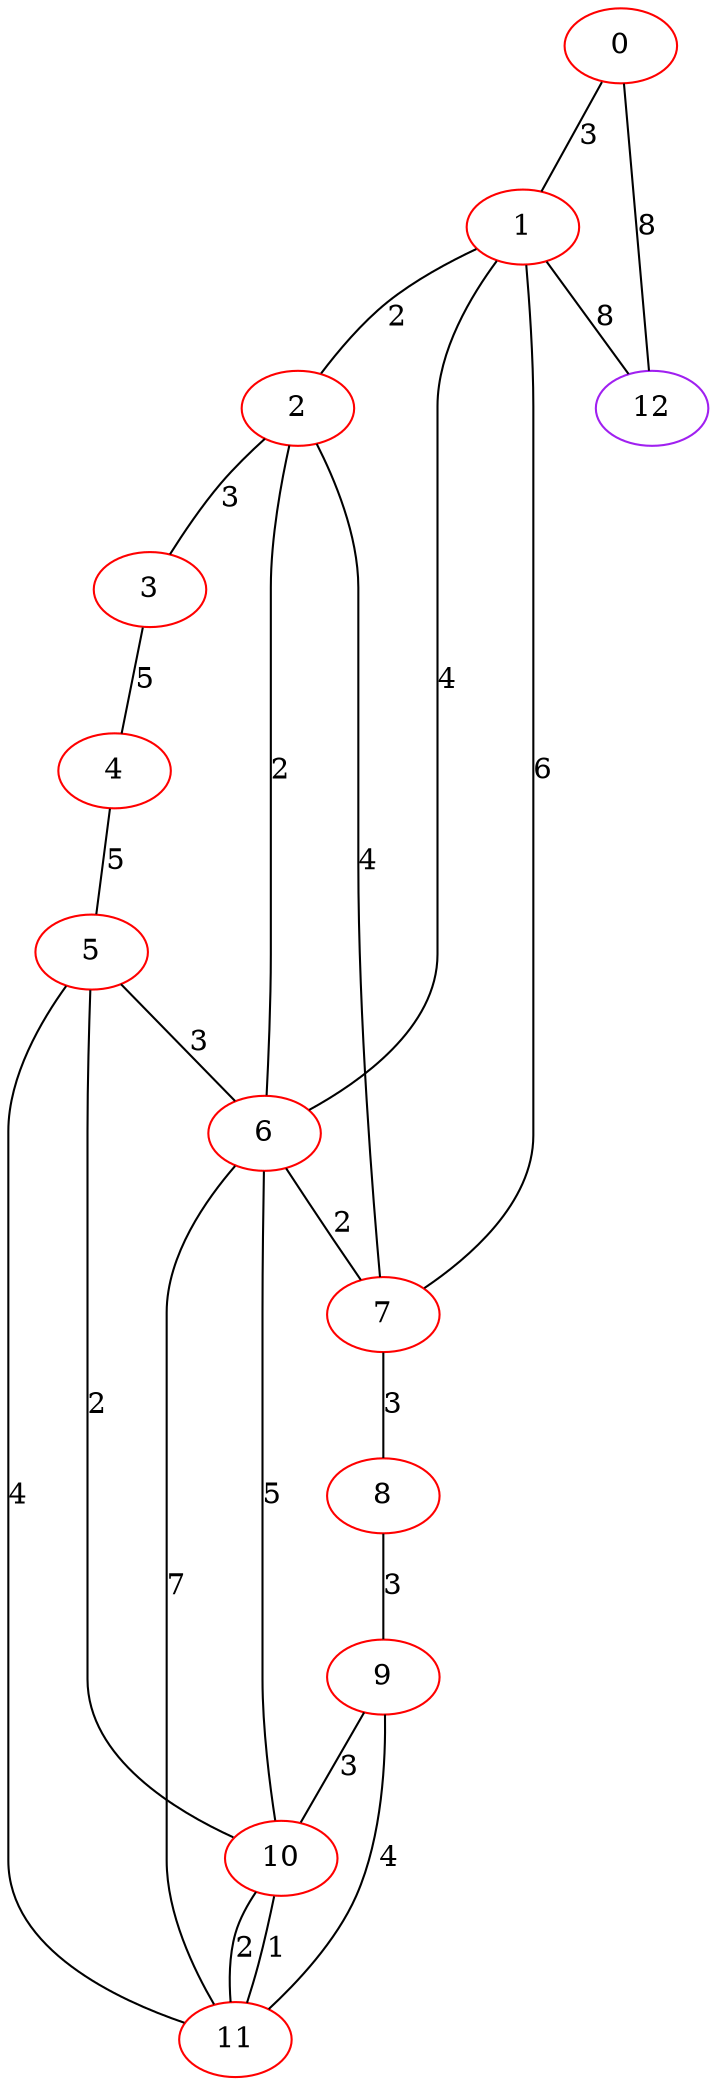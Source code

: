 graph "" {
0 [color=red, weight=1];
1 [color=red, weight=1];
2 [color=red, weight=1];
3 [color=red, weight=1];
4 [color=red, weight=1];
5 [color=red, weight=1];
6 [color=red, weight=1];
7 [color=red, weight=1];
8 [color=red, weight=1];
9 [color=red, weight=1];
10 [color=red, weight=1];
11 [color=red, weight=1];
12 [color=purple, weight=4];
0 -- 1  [key=0, label=3];
0 -- 12  [key=0, label=8];
1 -- 2  [key=0, label=2];
1 -- 12  [key=0, label=8];
1 -- 6  [key=0, label=4];
1 -- 7  [key=0, label=6];
2 -- 3  [key=0, label=3];
2 -- 6  [key=0, label=2];
2 -- 7  [key=0, label=4];
3 -- 4  [key=0, label=5];
4 -- 5  [key=0, label=5];
5 -- 10  [key=0, label=2];
5 -- 11  [key=0, label=4];
5 -- 6  [key=0, label=3];
6 -- 7  [key=0, label=2];
6 -- 10  [key=0, label=5];
6 -- 11  [key=0, label=7];
7 -- 8  [key=0, label=3];
8 -- 9  [key=0, label=3];
9 -- 10  [key=0, label=3];
9 -- 11  [key=0, label=4];
10 -- 11  [key=0, label=1];
10 -- 11  [key=1, label=2];
}
